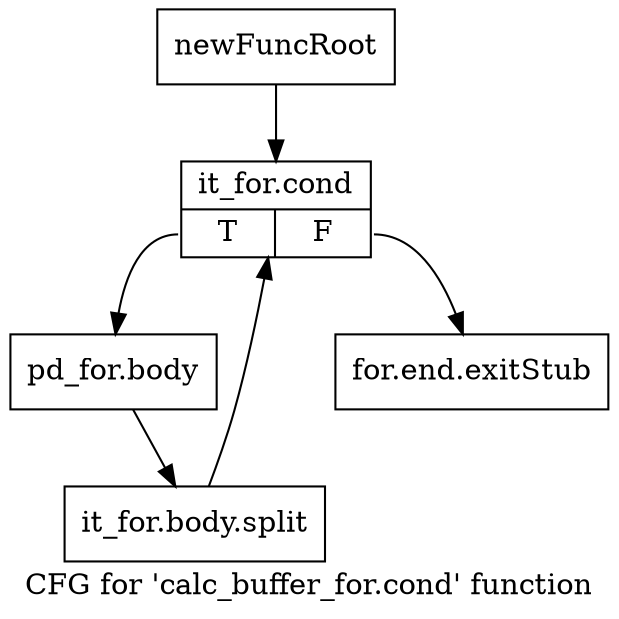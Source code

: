 digraph "CFG for 'calc_buffer_for.cond' function" {
	label="CFG for 'calc_buffer_for.cond' function";

	Node0x2527050 [shape=record,label="{newFuncRoot}"];
	Node0x2527050 -> Node0x25270f0;
	Node0x25270a0 [shape=record,label="{for.end.exitStub}"];
	Node0x25270f0 [shape=record,label="{it_for.cond|{<s0>T|<s1>F}}"];
	Node0x25270f0:s0 -> Node0x2527140;
	Node0x25270f0:s1 -> Node0x25270a0;
	Node0x2527140 [shape=record,label="{pd_for.body}"];
	Node0x2527140 -> Node0x36f0910;
	Node0x36f0910 [shape=record,label="{it_for.body.split}"];
	Node0x36f0910 -> Node0x25270f0;
}

